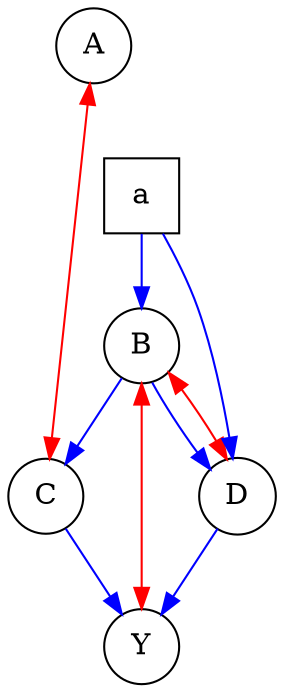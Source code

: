 digraph {
	A [shape=circle]
	B [shape=circle]
	C [shape=circle]
	D [shape=circle]
	Y [shape=circle]
	a [shape=square]
	B -> D [color=blue]
	a -> B [color=blue]
	D -> Y [color=blue]
	B -> C [color=blue]
	C -> Y [color=blue]
	a -> D [color=blue]
	A -> a [style=invis]
	B -> D [color=red dir=both]
	B -> Y [color=red dir=both]
	A -> C [color=red dir=both]
}
